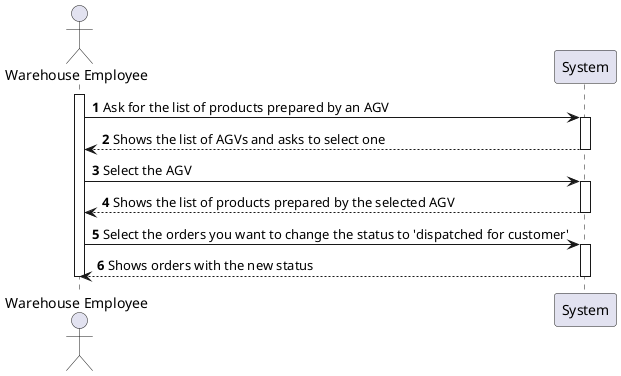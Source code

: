 @startuml
'https://plantuml.com/sequence-diagram

actor "Warehouse Employee" as F
participant System as S
autonumber

activate F
F -> S : Ask for the list of products prepared by an AGV
activate S

S --> F : Shows the list of AGVs and asks to select one
deactivate S
F -> S: Select the AGV
activate S
S --> F : Shows the list of products prepared by the selected AGV
deactivate S

F -> S : Select the orders you want to change the status to 'dispatched for customer'
activate S

S --> F : Shows orders with the new status
deactivate S

deactivate S
deactivate F
@enduml